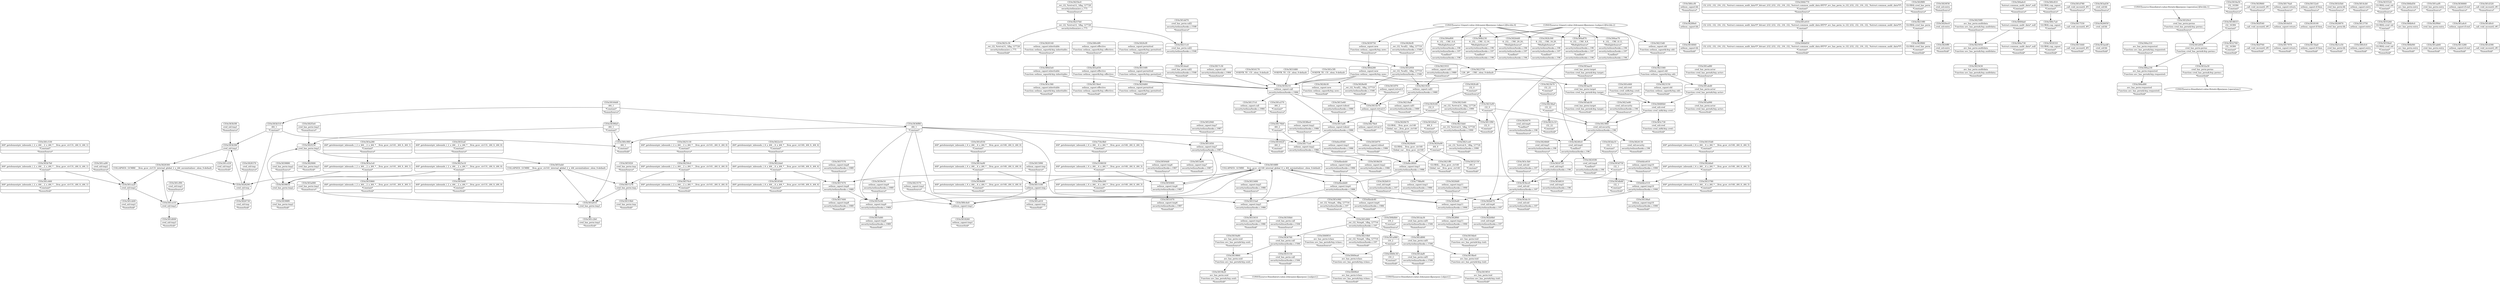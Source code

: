 digraph {
	CE0x583b580 [shape=record,shape=Mrecord,label="{CE0x583b580|cred_sid:tmp1}"]
	CE0x5816840 [shape=record,shape=Mrecord,label="{CE0x5816840|selinux_capset:bb|*SummSink*}"]
	CE0x5814a90 [shape=record,shape=Mrecord,label="{CE0x5814a90|i64*_getelementptr_inbounds_(_6_x_i64_,_6_x_i64_*___llvm_gcov_ctr140,_i64_0,_i64_0)|*Constant*}"]
	CE0x5823150 [shape=record,shape=Mrecord,label="{CE0x5823150|selinux_capset:old|Function::selinux_capset&Arg::old::|*SummSink*}"]
	CE0x581d000 [shape=record,shape=Mrecord,label="{CE0x581d000|cred_sid:tmp3|*SummSink*}"]
	CE0x580d3e0 [shape=record,shape=Mrecord,label="{CE0x580d3e0|selinux_capset:inheritable|Function::selinux_capset&Arg::inheritable::}"]
	CE0x5825bc0 [shape=record,shape=Mrecord,label="{CE0x5825bc0|_ret_i32_%retval.0,_!dbg_!27728|security/selinux/avc.c,775|*SummSource*}"]
	CE0x581e010 [shape=record,shape=Mrecord,label="{CE0x581e010|i32_(i32,_i32,_i16,_i32,_%struct.common_audit_data*)*_bitcast_(i32_(i32,_i32,_i16,_i32,_%struct.common_audit_data.495*)*_avc_has_perm_to_i32_(i32,_i32,_i16,_i32,_%struct.common_audit_data*)*)|*Constant*}"]
	CE0x5849c30 [shape=record,shape=Mrecord,label="{CE0x5849c30|i16_2|*Constant*|*SummSink*}"]
	CE0x5833e70 [shape=record,shape=Mrecord,label="{CE0x5833e70|selinux_capset:retval.0}"]
	CE0x5849f10 [shape=record,shape=Mrecord,label="{CE0x5849f10|avc_has_perm:tclass|Function::avc_has_perm&Arg::tclass::|*SummSource*}"]
	CE0x58219f0 [shape=record,shape=Mrecord,label="{CE0x58219f0|GLOBAL:cred_has_perm|*Constant*}"]
	CE0x5828e00 [shape=record,shape=Mrecord,label="{CE0x5828e00|_ret_i32_%call2,_!dbg_!27719|security/selinux/hooks.c,1508|*SummSink*}"]
	CE0x5851850 [shape=record,shape=Mrecord,label="{CE0x5851850|selinux_capset:tmp7|security/selinux/hooks.c,1987}"]
	CE0x5835860 [shape=record,shape=Mrecord,label="{CE0x5835860|i64*_getelementptr_inbounds_(_2_x_i64_,_2_x_i64_*___llvm_gcov_ctr141,_i64_0,_i64_1)|*Constant*|*SummSink*}"]
	CE0x5820f30 [shape=record,shape=Mrecord,label="{CE0x5820f30|cred_sid:entry|*SummSource*}"]
	CE0x582f8f0 [shape=record,shape=Mrecord,label="{CE0x582f8f0|GLOBAL:cred_has_perm|*Constant*|*SummSource*}"]
	CE0x584b770 [shape=record,shape=Mrecord,label="{CE0x584b770|i32_(i32,_i32,_i16,_i32,_%struct.common_audit_data*)*_bitcast_(i32_(i32,_i32,_i16,_i32,_%struct.common_audit_data.495*)*_avc_has_perm_to_i32_(i32,_i32,_i16,_i32,_%struct.common_audit_data*)*)|*Constant*|*SummSource*}"]
	CE0x5820140 [shape=record,shape=Mrecord,label="{CE0x5820140|selinux_capset:inheritable|Function::selinux_capset&Arg::inheritable::|*SummSource*}"]
	CE0x583db80 [shape=record,shape=Mrecord,label="{CE0x583db80|i32_1|*Constant*|*SummSink*}"]
	CE0x584b230 [shape=record,shape=Mrecord,label="{CE0x584b230|4:_i32,_:_CRE_12,16_|*MultipleSource*|security/selinux/hooks.c,196|security/selinux/hooks.c,197|*LoadInst*|security/selinux/hooks.c,196}"]
	CE0x5838be0 [shape=record,shape=Mrecord,label="{CE0x5838be0|selinux_capset:tmp2|security/selinux/hooks.c,1986|*SummSource*}"]
	CE0x582f480 [shape=record,shape=Mrecord,label="{CE0x582f480|cred_has_perm:tmp3|*SummSink*}"]
	CE0x58480b0 [shape=record,shape=Mrecord,label="{CE0x58480b0|cred_sid:cred|Function::cred_sid&Arg::cred::}"]
	CE0x583c940 [shape=record,shape=Mrecord,label="{CE0x583c940|_ret_i32_%tmp6,_!dbg_!27716|security/selinux/hooks.c,197|*SummSource*}"]
	CE0x5849da0 [shape=record,shape=Mrecord,label="{CE0x5849da0|%struct.common_audit_data*_null|*Constant*}"]
	CE0x583b7b0 [shape=record,shape=Mrecord,label="{CE0x583b7b0|i64*_getelementptr_inbounds_(_2_x_i64_,_2_x_i64_*___llvm_gcov_ctr131,_i64_0,_i64_1)|*Constant*}"]
	CE0x581abd0 [shape=record,shape=Mrecord,label="{CE0x581abd0|cred_has_perm:actor|Function::cred_has_perm&Arg::actor::}"]
	CE0x583c730 [shape=record,shape=Mrecord,label="{CE0x583c730|cred_sid:cred|Function::cred_sid&Arg::cred::|*SummSink*}"]
	CE0x580c7a0 [shape=record,shape=Mrecord,label="{CE0x580c7a0|GLOBAL:cap_capset|*Constant*}"]
	CE0x584e200 [shape=record,shape=Mrecord,label="{CE0x584e200|i64*_getelementptr_inbounds_(_6_x_i64_,_6_x_i64_*___llvm_gcov_ctr140,_i64_0,_i64_3)|*Constant*|*SummSink*}"]
	CE0x5839fa0 [shape=record,shape=Mrecord,label="{CE0x5839fa0|i64_1|*Constant*}"]
	CE0x5819de0 [shape=record,shape=Mrecord,label="{CE0x5819de0|avc_has_perm:tsid|Function::avc_has_perm&Arg::tsid::|*SummSource*}"]
	CE0x581da30 [shape=record,shape=Mrecord,label="{CE0x581da30|cred_has_perm:call1|security/selinux/hooks.c,1506|*SummSource*}"]
	CE0x5832150 [shape=record,shape=Mrecord,label="{CE0x5832150|i64_0|*Constant*|*SummSink*}"]
	CE0x58320e0 [shape=record,shape=Mrecord,label="{CE0x58320e0|i64_0|*Constant*|*SummSource*}"]
	CE0x580d280 [shape=record,shape=Mrecord,label="{CE0x580d280|selinux_capset:new|Function::selinux_capset&Arg::new::}"]
	CE0x5823c10 [shape=record,shape=Mrecord,label="{CE0x5823c10|i32_22|*Constant*|*SummSink*}"]
	CE0x5833410 [shape=record,shape=Mrecord,label="{CE0x5833410|selinux_capset:tmp5|security/selinux/hooks.c,1986|*SummSink*}"]
	CE0x582fcd0 [shape=record,shape=Mrecord,label="{CE0x582fcd0|i32_0|*Constant*|*SummSource*}"]
	CE0x58218a0 [shape=record,shape=Mrecord,label="{CE0x58218a0|selinux_capset:call1|security/selinux/hooks.c,1989|*SummSink*}"]
	CE0x581ca20 [shape=record,shape=Mrecord,label="{CE0x581ca20|cred_sid:tmp2}"]
	CE0x581daf0 [shape=record,shape=Mrecord,label="{CE0x581daf0|cred_has_perm:call1|security/selinux/hooks.c,1506|*SummSink*}"]
	CE0x583b5f0 [shape=record,shape=Mrecord,label="{CE0x583b5f0|cred_sid:tmp1|*SummSource*}"]
	CE0x581ce10 [shape=record,shape=Mrecord,label="{CE0x581ce10|cred_sid:tmp3}"]
	CE0x5816420 [shape=record,shape=Mrecord,label="{CE0x5816420|i64_2|*Constant*|*SummSink*}"]
	CE0x5819b20 [shape=record,shape=Mrecord,label="{CE0x5819b20|avc_has_perm:ssid|Function::avc_has_perm&Arg::ssid::|*SummSink*}"]
	CE0x581a080 [shape=record,shape=Mrecord,label="{CE0x581a080|i16_2|*Constant*}"]
	CE0x584ae70 [shape=record,shape=Mrecord,label="{CE0x584ae70|4:_i32,_:_CRE_8,12_|*MultipleSource*|security/selinux/hooks.c,196|security/selinux/hooks.c,197|*LoadInst*|security/selinux/hooks.c,196}"]
	CE0x6bede40 [shape=record,shape=Mrecord,label="{CE0x6bede40|selinux_capset:tmp4|security/selinux/hooks.c,1986|*SummSink*}"]
	CE0x581d780 [shape=record,shape=Mrecord,label="{CE0x581d780|_call_void_mcount()_#3|*SummSource*}"]
	CE0x583aed0 [shape=record,shape=Mrecord,label="{CE0x583aed0|cred_sid:bb|*SummSink*}"]
	"CONST[source:1(input),value:2(dynamic)][purpose:{object}][SrcIdx:0]"
	CE0x581cf90 [shape=record,shape=Mrecord,label="{CE0x581cf90|cred_sid:tmp3|*SummSource*}"]
	"CONST[source:0(mediator),value:0(static)][purpose:{operation}][SrcIdx:1]"
	CE0x58238a0 [shape=record,shape=Mrecord,label="{CE0x58238a0|i32_22|*Constant*}"]
	CE0x580c810 [shape=record,shape=Mrecord,label="{CE0x580c810|GLOBAL:cap_capset|*Constant*|*SummSource*}"]
	CE0x5836760 [shape=record,shape=Mrecord,label="{CE0x5836760|cred_has_perm:call|security/selinux/hooks.c,1506}"]
	CE0x582b810 [shape=record,shape=Mrecord,label="{CE0x582b810|cred_sid:tmp6|security/selinux/hooks.c,197|*SummSource*}"]
	CE0x5837400 [shape=record,shape=Mrecord,label="{CE0x5837400|selinux_capset:tmp8|security/selinux/hooks.c,1989|*SummSink*}"]
	CE0x5825950 [shape=record,shape=Mrecord,label="{CE0x5825950|avc_has_perm:auditdata|Function::avc_has_perm&Arg::auditdata::}"]
	CE0x58233d0 [shape=record,shape=Mrecord,label="{CE0x58233d0|selinux_capset:old|Function::selinux_capset&Arg::old::|*SummSource*}"]
	CE0x5839e50 [shape=record,shape=Mrecord,label="{CE0x5839e50|selinux_capset:tmp9|security/selinux/hooks.c,1989|*SummSource*}"]
	CE0x582f540 [shape=record,shape=Mrecord,label="{CE0x582f540|_call_void_mcount()_#3}"]
	CE0x5106030 [shape=record,shape=Mrecord,label="{CE0x5106030|i64*_getelementptr_inbounds_(_6_x_i64_,_6_x_i64_*___llvm_gcov_ctr140,_i64_0,_i64_3)|*Constant*}"]
	CE0x581cb00 [shape=record,shape=Mrecord,label="{CE0x581cb00|cred_sid:tmp2|*SummSink*}"]
	CE0x583c800 [shape=record,shape=Mrecord,label="{CE0x583c800|_ret_i32_%tmp6,_!dbg_!27716|security/selinux/hooks.c,197}"]
	CE0x5853a90 [shape=record,shape=Mrecord,label="{CE0x5853a90|selinux_capset:tmp7|security/selinux/hooks.c,1987|*SummSink*}"]
	CE0x5850460 [shape=record,shape=Mrecord,label="{CE0x5850460|selinux_capset:tmp6|security/selinux/hooks.c,1987}"]
	CE0x5823570 [shape=record,shape=Mrecord,label="{CE0x5823570|selinux_capset:tmp1|*SummSource*}"]
	CE0x5839880 [shape=record,shape=Mrecord,label="{CE0x5839880|cred_has_perm:tmp2|*SummSource*}"]
	CE0x582f250 [shape=record,shape=Mrecord,label="{CE0x582f250|cred_has_perm:tmp3}"]
	CE0x581fe60 [shape=record,shape=Mrecord,label="{CE0x581fe60|i64*_getelementptr_inbounds_(_2_x_i64_,_2_x_i64_*___llvm_gcov_ctr131,_i64_0,_i64_0)|*Constant*|*SummSink*}"]
	CE0x5823ef0 [shape=record,shape=Mrecord,label="{CE0x5823ef0|i32_0|*Constant*}"]
	CE0x58171e0 [shape=record,shape=Mrecord,label="{CE0x58171e0|selinux_capset:tmp2|security/selinux/hooks.c,1986}"]
	"CONST[source:0(mediator),value:2(dynamic)][purpose:{subject}]"
	CE0x5818540 [shape=record,shape=Mrecord,label="{CE0x5818540|i64*_getelementptr_inbounds_(_6_x_i64_,_6_x_i64_*___llvm_gcov_ctr140,_i64_0,_i64_4)|*Constant*|*SummSink*}"]
	CE0x584bfb0 [shape=record,shape=Mrecord,label="{CE0x584bfb0|i16_2|*Constant*|*SummSource*}"]
	CE0x58248d0 [shape=record,shape=Mrecord,label="{CE0x58248d0|cred_sid:tmp5|security/selinux/hooks.c,196|*SummSource*}"]
	CE0x5835d40 [shape=record,shape=Mrecord,label="{CE0x5835d40|selinux_capset:tmp9|security/selinux/hooks.c,1989|*SummSink*}"]
	CE0x5825130 [shape=record,shape=Mrecord,label="{CE0x5825130|i64*_getelementptr_inbounds_(_2_x_i64_,_2_x_i64_*___llvm_gcov_ctr141,_i64_0,_i64_0)|*Constant*|*SummSource*}"]
	CE0x583a080 [shape=record,shape=Mrecord,label="{CE0x583a080|cred_has_perm:tmp1|*SummSource*}"]
	CE0x7788a90 [shape=record,shape=Mrecord,label="{CE0x7788a90|selinux_capset:tmp3|security/selinux/hooks.c,1986|*SummSink*}"]
	CE0x58174a0 [shape=record,shape=Mrecord,label="{CE0x58174a0|selinux_capset:return|*SummSource*}"]
	CE0x583d610 [shape=record,shape=Mrecord,label="{CE0x583d610|cred_sid:tmp5|security/selinux/hooks.c,196|*SummSink*}"]
	CE0x6beddd0 [shape=record,shape=Mrecord,label="{CE0x6beddd0|selinux_capset:tmp4|security/selinux/hooks.c,1986}"]
	CE0x5835c60 [shape=record,shape=Mrecord,label="{CE0x5835c60|selinux_capset:tmp9|security/selinux/hooks.c,1989}"]
	CE0x5817970 [shape=record,shape=Mrecord,label="{CE0x5817970|selinux_capset:return|*SummSink*}"]
	CE0x58245f0 [shape=record,shape=Mrecord,label="{CE0x58245f0|cred_sid:tmp4|*LoadInst*|security/selinux/hooks.c,196|*SummSink*}"]
	CE0x5815ba0 [shape=record,shape=Mrecord,label="{CE0x5815ba0|selinux_capset:if.then|*SummSink*}"]
	CE0x5821ff0 [shape=record,shape=Mrecord,label="{CE0x5821ff0|GLOBAL:__llvm_gcov_ctr140|Global_var:__llvm_gcov_ctr140|*SummSink*}"]
	CE0x583a010 [shape=record,shape=Mrecord,label="{CE0x583a010|cred_has_perm:tmp1}"]
	CE0x582b4d0 [shape=record,shape=Mrecord,label="{CE0x582b4d0|4:_i32,_:_CRE_20,24_|*MultipleSource*|security/selinux/hooks.c,196|security/selinux/hooks.c,197|*LoadInst*|security/selinux/hooks.c,196}"]
	CE0x6bedeb0 [shape=record,shape=Mrecord,label="{CE0x6bedeb0|selinux_capset:tmp4|security/selinux/hooks.c,1986|*SummSource*}"]
	CE0x5819be0 [shape=record,shape=Mrecord,label="{CE0x5819be0|avc_has_perm:tsid|Function::avc_has_perm&Arg::tsid::}"]
	CE0x583c580 [shape=record,shape=Mrecord,label="{CE0x583c580|selinux_capset:inheritable|Function::selinux_capset&Arg::inheritable::|*SummSink*}"]
	CE0x5820870 [shape=record,shape=Mrecord,label="{CE0x5820870|cred_has_perm:bb}"]
	CE0x5828cf0 [shape=record,shape=Mrecord,label="{CE0x5828cf0|_ret_i32_%call2,_!dbg_!27719|security/selinux/hooks.c,1508|*SummSource*}"]
	CE0x581b970 [shape=record,shape=Mrecord,label="{CE0x581b970|selinux_capset:tobool|security/selinux/hooks.c,1986|*SummSink*}"]
	CE0x5821ce0 [shape=record,shape=Mrecord,label="{CE0x5821ce0|_ret_i32_%retval.0,_!dbg_!27726|security/selinux/hooks.c,1990|*SummSink*}"]
	CE0x58211c0 [shape=record,shape=Mrecord,label="{CE0x58211c0|cred_has_perm:call2|security/selinux/hooks.c,1508}"]
	CE0x584a310 [shape=record,shape=Mrecord,label="{CE0x584a310|avc_has_perm:requested|Function::avc_has_perm&Arg::requested::|*SummSource*}"]
	CE0x582f660 [shape=record,shape=Mrecord,label="{CE0x582f660|_call_void_mcount()_#3|*SummSource*}"]
	CE0x584a230 [shape=record,shape=Mrecord,label="{CE0x584a230|avc_has_perm:requested|Function::avc_has_perm&Arg::requested::}"]
	CE0x5839810 [shape=record,shape=Mrecord,label="{CE0x5839810|cred_has_perm:tmp2}"]
	CE0x5832950 [shape=record,shape=Mrecord,label="{CE0x5832950|_ret_i32_%call2,_!dbg_!27719|security/selinux/hooks.c,1508}"]
	CE0x5839750 [shape=record,shape=Mrecord,label="{CE0x5839750|selinux_capset:new|Function::selinux_capset&Arg::new::|*SummSource*}"]
	CE0x582dda0 [shape=record,shape=Mrecord,label="{CE0x582dda0|i64*_getelementptr_inbounds_(_6_x_i64_,_6_x_i64_*___llvm_gcov_ctr140,_i64_0,_i64_5)|*Constant*}"]
	CE0x5815e60 [shape=record,shape=Mrecord,label="{CE0x5815e60|selinux_capset:tobool|security/selinux/hooks.c,1986|*SummSource*}"]
	CE0x5814cb0 [shape=record,shape=Mrecord,label="{CE0x5814cb0|selinux_capset:entry|*SummSource*}"]
	CE0x582b300 [shape=record,shape=Mrecord,label="{CE0x582b300|4:_i32,_:_CRE_16,20_|*MultipleSource*|security/selinux/hooks.c,196|security/selinux/hooks.c,197|*LoadInst*|security/selinux/hooks.c,196}"]
	CE0x5820d60 [shape=record,shape=Mrecord,label="{CE0x5820d60|selinux_capset:permitted|Function::selinux_capset&Arg::permitted::|*SummSink*}"]
	CE0x584a480 [shape=record,shape=Mrecord,label="{CE0x584a480|avc_has_perm:requested|Function::avc_has_perm&Arg::requested::|*SummSink*}"]
	CE0x5838d30 [shape=record,shape=Mrecord,label="{CE0x5838d30|selinux_capset:tmp2|security/selinux/hooks.c,1986|*SummSink*}"]
	CE0x58398f0 [shape=record,shape=Mrecord,label="{CE0x58398f0|cred_has_perm:tmp2|*SummSink*}"]
	CE0x584a800 [shape=record,shape=Mrecord,label="{CE0x584a800|4:_i32,_:_CRE_0,4_|*MultipleSource*|security/selinux/hooks.c,196|security/selinux/hooks.c,197|*LoadInst*|security/selinux/hooks.c,196}"]
	CE0x581dd70 [shape=record,shape=Mrecord,label="{CE0x581dd70|cred_has_perm:call2|security/selinux/hooks.c,1508|*SummSource*}"]
	CE0x5818100 [shape=record,shape=Mrecord,label="{CE0x5818100|selinux_capset:if.then}"]
	CE0x5835260 [shape=record,shape=Mrecord,label="{CE0x5835260|GLOBAL:cred_sid|*Constant*}"]
	CE0x5820ff0 [shape=record,shape=Mrecord,label="{CE0x5820ff0|cred_sid:entry|*SummSink*}"]
	CE0x5820ec0 [shape=record,shape=Mrecord,label="{CE0x5820ec0|cred_sid:entry}"]
	CE0x5819860 [shape=record,shape=Mrecord,label="{CE0x5819860|avc_has_perm:ssid|Function::avc_has_perm&Arg::ssid::}"]
	CE0x5819f10 [shape=record,shape=Mrecord,label="{CE0x5819f10|avc_has_perm:tsid|Function::avc_has_perm&Arg::tsid::|*SummSink*}"]
	CE0x5825e10 [shape=record,shape=Mrecord,label="{CE0x5825e10|i64*_getelementptr_inbounds_(_2_x_i64_,_2_x_i64_*___llvm_gcov_ctr131,_i64_0,_i64_0)|*Constant*}"]
	CE0x581dea0 [shape=record,shape=Mrecord,label="{CE0x581dea0|cred_has_perm:call2|security/selinux/hooks.c,1508|*SummSink*}"]
	CE0x583da10 [shape=record,shape=Mrecord,label="{CE0x583da10|i32_1|*Constant*|*SummSource*}"]
	CE0x583b510 [shape=record,shape=Mrecord,label="{CE0x583b510|i64_1|*Constant*}"]
	"CONST[source:0(mediator),value:0(static)][purpose:{operation}]"
	CE0x581a570 [shape=record,shape=Mrecord,label="{CE0x581a570|i64_2|*Constant*|*SummSource*}"]
	CE0x5823e80 [shape=record,shape=Mrecord,label="{CE0x5823e80|cred_sid:security|security/selinux/hooks.c,196|*SummSource*}"]
	CE0x5855f20 [shape=record,shape=Mrecord,label="{CE0x5855f20|cred_has_perm:tmp|*SummSource*}"]
	CE0x58257b0 [shape=record,shape=Mrecord,label="{CE0x58257b0|_ret_i32_%retval.0,_!dbg_!27728|security/selinux/avc.c,775}"]
	CE0x583c660 [shape=record,shape=Mrecord,label="{CE0x583c660|cred_sid:cred|Function::cred_sid&Arg::cred::|*SummSource*}"]
	CE0x5828300 [shape=record,shape=Mrecord,label="{CE0x5828300|COLLAPSED:_GCMRE___llvm_gcov_ctr131_internal_global_2_x_i64_zeroinitializer:_elem_0:default:}"]
	CE0x584bf40 [shape=record,shape=Mrecord,label="{CE0x584bf40|avc_has_perm:entry|*SummSink*}"]
	CE0x58356a0 [shape=record,shape=Mrecord,label="{CE0x58356a0|GLOBAL:cred_sid|*Constant*|*SummSink*}"]
	CE0x58176b0 [shape=record,shape=Mrecord,label="{CE0x58176b0|i64_2|*Constant*}"]
	CE0x5824470 [shape=record,shape=Mrecord,label="{CE0x5824470|cred_sid:tmp4|*LoadInst*|security/selinux/hooks.c,196|*SummSource*}"]
	CE0x5824130 [shape=record,shape=Mrecord,label="{CE0x5824130|cred_sid:security|security/selinux/hooks.c,196|*SummSink*}"]
	CE0x5818310 [shape=record,shape=Mrecord,label="{CE0x5818310|GLOBAL:cap_capset|*Constant*|*SummSink*}"]
	CE0x583a450 [shape=record,shape=Mrecord,label="{CE0x583a450|selinux_capset:effective|Function::selinux_capset&Arg::effective::}"]
	CE0x58278e0 [shape=record,shape=Mrecord,label="{CE0x58278e0|selinux_capset:retval.0|*SummSink*}"]
	CE0x582f9b0 [shape=record,shape=Mrecord,label="{CE0x582f9b0|cred_has_perm:entry}"]
	CE0x581ca90 [shape=record,shape=Mrecord,label="{CE0x581ca90|cred_sid:tmp2|*SummSource*}"]
	CE0x6ec8560 [shape=record,shape=Mrecord,label="{CE0x6ec8560|selinux_capset:tmp3|security/selinux/hooks.c,1986|*SummSource*}"]
	CE0x584b9c0 [shape=record,shape=Mrecord,label="{CE0x584b9c0|avc_has_perm:entry}"]
	CE0x5823b70 [shape=record,shape=Mrecord,label="{CE0x5823b70|i32_22|*Constant*|*SummSource*}"]
	CE0x581ad80 [shape=record,shape=Mrecord,label="{CE0x581ad80|cred_has_perm:actor|Function::cred_has_perm&Arg::actor::|*SummSource*}"]
	CE0x5815180 [shape=record,shape=Mrecord,label="{CE0x5815180|selinux_capset:tmp}"]
	CE0x5818810 [shape=record,shape=Mrecord,label="{CE0x5818810|i32_16384|*Constant*}"]
	CE0x5832700 [shape=record,shape=Mrecord,label="{CE0x5832700|i32_16384|*Constant*|*SummSink*}"]
	CE0x58329c0 [shape=record,shape=Mrecord,label="{CE0x58329c0|cred_has_perm:perms|Function::cred_has_perm&Arg::perms::|*SummSource*}"]
	CE0x5833f70 [shape=record,shape=Mrecord,label="{CE0x5833f70|selinux_capset:retval.0|*SummSource*}"]
	CE0x580c4e0 [shape=record,shape=Mrecord,label="{CE0x580c4e0|selinux_capset:tmp1}"]
	CE0x582f880 [shape=record,shape=Mrecord,label="{CE0x582f880|GLOBAL:cred_has_perm|*Constant*|*SummSink*}"]
	CE0x5831680 [shape=record,shape=Mrecord,label="{CE0x5831680|VOIDTB_TE:_CE:_elem_0:default:}"]
	CE0x58338a0 [shape=record,shape=Mrecord,label="{CE0x58338a0|selinux_capset:tmp10|security/selinux/hooks.c,1990|*SummSink*}"]
	CE0x5835520 [shape=record,shape=Mrecord,label="{CE0x5835520|GLOBAL:cred_sid|*Constant*|*SummSource*}"]
	CE0x581a410 [shape=record,shape=Mrecord,label="{CE0x581a410|selinux_capset:tmp|*SummSink*}"]
	CE0x584b850 [shape=record,shape=Mrecord,label="{CE0x584b850|i32_(i32,_i32,_i16,_i32,_%struct.common_audit_data*)*_bitcast_(i32_(i32,_i32,_i16,_i32,_%struct.common_audit_data.495*)*_avc_has_perm_to_i32_(i32,_i32,_i16,_i32,_%struct.common_audit_data*)*)|*Constant*|*SummSink*}"]
	"CONST[source:1(input),value:2(dynamic)][purpose:{subject}][SrcIdx:2]"
	CE0x58240c0 [shape=record,shape=Mrecord,label="{CE0x58240c0|cred_sid:tmp4|*LoadInst*|security/selinux/hooks.c,196}"]
	CE0x5822da0 [shape=record,shape=Mrecord,label="{CE0x5822da0|i64*_getelementptr_inbounds_(_6_x_i64_,_6_x_i64_*___llvm_gcov_ctr140,_i64_0,_i64_4)|*Constant*}"]
	CE0x5826730 [shape=record,shape=Mrecord,label="{CE0x5826730|cred_sid:tmp|*SummSink*}"]
	CE0x6ec86b0 [shape=record,shape=Mrecord,label="{CE0x6ec86b0|selinux_capset:tmp3|security/selinux/hooks.c,1986}"]
	CE0x583ad30 [shape=record,shape=Mrecord,label="{CE0x583ad30|cred_sid:bb|*SummSource*}"]
	"CONST[source:0(mediator),value:2(dynamic)][purpose:{object}]"
	CE0x58316f0 [shape=record,shape=Mrecord,label="{CE0x58316f0|selinux_capset:permitted|Function::selinux_capset&Arg::permitted::}"]
	CE0x581d890 [shape=record,shape=Mrecord,label="{CE0x581d890|cred_has_perm:call1|security/selinux/hooks.c,1506}"]
	CE0x582ff40 [shape=record,shape=Mrecord,label="{CE0x582ff40|selinux_capset:tmp11|security/selinux/hooks.c,1990|*SummSink*}"]
	CE0x754c9b0 [shape=record,shape=Mrecord,label="{CE0x754c9b0|i64*_getelementptr_inbounds_(_6_x_i64_,_6_x_i64_*___llvm_gcov_ctr140,_i64_0,_i64_3)|*Constant*|*SummSource*}"]
	CE0x5837470 [shape=record,shape=Mrecord,label="{CE0x5837470|selinux_capset:tmp8|security/selinux/hooks.c,1989}"]
	CE0x5819a80 [shape=record,shape=Mrecord,label="{CE0x5819a80|avc_has_perm:ssid|Function::avc_has_perm&Arg::ssid::|*SummSource*}"]
	CE0x58259f0 [shape=record,shape=Mrecord,label="{CE0x58259f0|avc_has_perm:auditdata|Function::avc_has_perm&Arg::auditdata::|*SummSource*}"]
	CE0x58158e0 [shape=record,shape=Mrecord,label="{CE0x58158e0|selinux_capset:effective|Function::selinux_capset&Arg::effective::|*SummSink*}"]
	CE0x5837570 [shape=record,shape=Mrecord,label="{CE0x5837570|selinux_capset:tmp8|security/selinux/hooks.c,1989|*SummSource*}"]
	CE0x582f3e0 [shape=record,shape=Mrecord,label="{CE0x582f3e0|cred_has_perm:tmp3|*SummSource*}"]
	CE0x584bd50 [shape=record,shape=Mrecord,label="{CE0x584bd50|avc_has_perm:entry|*SummSource*}"]
	CE0x58289e0 [shape=record,shape=Mrecord,label="{CE0x58289e0|selinux_capset:bb}"]
	CE0x5849ea0 [shape=record,shape=Mrecord,label="{CE0x5849ea0|avc_has_perm:tclass|Function::avc_has_perm&Arg::tclass::}"]
	CE0x5816d10 [shape=record,shape=Mrecord,label="{CE0x5816d10|selinux_capset:return}"]
	CE0x582fdd0 [shape=record,shape=Mrecord,label="{CE0x582fdd0|selinux_capset:tmp11|security/selinux/hooks.c,1990|*SummSource*}"]
	CE0x581fca0 [shape=record,shape=Mrecord,label="{CE0x581fca0|i64*_getelementptr_inbounds_(_2_x_i64_,_2_x_i64_*___llvm_gcov_ctr131,_i64_0,_i64_0)|*Constant*|*SummSource*}"]
	CE0x5821910 [shape=record,shape=Mrecord,label="{CE0x5821910|selinux_capset:call1|security/selinux/hooks.c,1989|*SummSource*}"]
	CE0x581b5b0 [shape=record,shape=Mrecord,label="{CE0x581b5b0|cred_has_perm:bb|*SummSource*}"]
	CE0x5824b30 [shape=record,shape=Mrecord,label="{CE0x5824b30|selinux_capset:new|Function::selinux_capset&Arg::new::|*SummSink*}"]
	CE0x5855eb0 [shape=record,shape=Mrecord,label="{CE0x5855eb0|COLLAPSED:_GCMRE___llvm_gcov_ctr141_internal_global_2_x_i64_zeroinitializer:_elem_0:default:}"]
	CE0x580ccf0 [shape=record,shape=Mrecord,label="{CE0x580ccf0|selinux_capset:bb|*SummSource*}"]
	CE0x5828290 [shape=record,shape=Mrecord,label="{CE0x5828290|cred_sid:tmp}"]
	CE0x5818260 [shape=record,shape=Mrecord,label="{CE0x5818260|selinux_capset:tmp1|*SummSink*}"]
	CE0x5826050 [shape=record,shape=Mrecord,label="{CE0x5826050|cred_sid:bb}"]
	CE0x583bce0 [shape=record,shape=Mrecord,label="{CE0x583bce0|cred_sid:sid|security/selinux/hooks.c,197}"]
	CE0x5821bb0 [shape=record,shape=Mrecord,label="{CE0x5821bb0|_ret_i32_%retval.0,_!dbg_!27726|security/selinux/hooks.c,1990}"]
	CE0x582b9b0 [shape=record,shape=Mrecord,label="{CE0x582b9b0|cred_sid:tmp6|security/selinux/hooks.c,197|*SummSink*}"]
	CE0x5820b70 [shape=record,shape=Mrecord,label="{CE0x5820b70|GLOBAL:__llvm_gcov_ctr140|Global_var:__llvm_gcov_ctr140|*SummSource*}"]
	CE0x5828370 [shape=record,shape=Mrecord,label="{CE0x5828370|cred_sid:tmp|*SummSource*}"]
	CE0x584a730 [shape=record,shape=Mrecord,label="{CE0x584a730|%struct.common_audit_data*_null|*Constant*|*SummSink*}"]
	CE0x5821e50 [shape=record,shape=Mrecord,label="{CE0x5821e50|cred_has_perm:bb|*SummSink*}"]
	CE0x58152e0 [shape=record,shape=Mrecord,label="{CE0x58152e0|selinux_capset:if.then|*SummSource*}"]
	CE0x5822e10 [shape=record,shape=Mrecord,label="{CE0x5822e10|i64*_getelementptr_inbounds_(_6_x_i64_,_6_x_i64_*___llvm_gcov_ctr140,_i64_0,_i64_4)|*Constant*|*SummSource*}"]
	CE0x5813280 [shape=record,shape=Mrecord,label="{CE0x5813280|selinux_capset:if.end|*SummSink*}"]
	CE0x5835150 [shape=record,shape=Mrecord,label="{CE0x5835150|cred_has_perm:call|security/selinux/hooks.c,1506|*SummSink*}"]
	CE0x583c3b0 [shape=record,shape=Mrecord,label="{CE0x583c3b0|cred_sid:sid|security/selinux/hooks.c,197|*SummSource*}"]
	CE0x584a6c0 [shape=record,shape=Mrecord,label="{CE0x584a6c0|%struct.common_audit_data*_null|*Constant*|*SummSource*}"]
	CE0x582f760 [shape=record,shape=Mrecord,label="{CE0x582f760|_call_void_mcount()_#3|*SummSink*}"]
	CE0x5811f90 [shape=record,shape=Mrecord,label="{CE0x5811f90|i32_0|*Constant*|*SummSink*}"]
	CE0x5836660 [shape=record,shape=Mrecord,label="{CE0x5836660|selinux_capset:if.end|*SummSource*}"]
	CE0x5851670 [shape=record,shape=Mrecord,label="{CE0x5851670|selinux_capset:tmp6|security/selinux/hooks.c,1987|*SummSink*}"]
	CE0x580c980 [shape=record,shape=Mrecord,label="{CE0x580c980|i64_1|*Constant*|*SummSink*}"]
	CE0x5818a50 [shape=record,shape=Mrecord,label="{CE0x5818a50|i32_16384|*Constant*|*SummSource*}"]
	CE0x58335d0 [shape=record,shape=Mrecord,label="{CE0x58335d0|i64*_getelementptr_inbounds_(_6_x_i64_,_6_x_i64_*___llvm_gcov_ctr140,_i64_0,_i64_5)|*Constant*|*SummSource*}"]
	CE0x583a280 [shape=record,shape=Mrecord,label="{CE0x583a280|i64*_getelementptr_inbounds_(_2_x_i64_,_2_x_i64_*___llvm_gcov_ctr141,_i64_0,_i64_1)|*Constant*|*SummSource*}"]
	CE0x583c5f0 [shape=record,shape=Mrecord,label="{CE0x583c5f0|VOIDTB_TE:_CE:_elem_0:default:}"]
	CE0x58570c0 [shape=record,shape=Mrecord,label="{CE0x58570c0|i64*_getelementptr_inbounds_(_2_x_i64_,_2_x_i64_*___llvm_gcov_ctr141,_i64_0,_i64_0)|*Constant*|*SummSink*}"]
	CE0x5820b00 [shape=record,shape=Mrecord,label="{CE0x5820b00|GLOBAL:__llvm_gcov_ctr140|Global_var:__llvm_gcov_ctr140}"]
	CE0x5849fe0 [shape=record,shape=Mrecord,label="{CE0x5849fe0|avc_has_perm:tclass|Function::avc_has_perm&Arg::tclass::|*SummSink*}"]
	CE0x581c530 [shape=record,shape=Mrecord,label="{CE0x581c530|i64*_getelementptr_inbounds_(_2_x_i64_,_2_x_i64_*___llvm_gcov_ctr131,_i64_0,_i64_1)|*Constant*|*SummSource*}"]
	CE0x58250c0 [shape=record,shape=Mrecord,label="{CE0x58250c0|i64*_getelementptr_inbounds_(_2_x_i64_,_2_x_i64_*___llvm_gcov_ctr141,_i64_0,_i64_0)|*Constant*}"]
	CE0x581d320 [shape=record,shape=Mrecord,label="{CE0x581d320|_call_void_mcount()_#3|*SummSource*}"]
	CE0x5821830 [shape=record,shape=Mrecord,label="{CE0x5821830|selinux_capset:call1|security/selinux/hooks.c,1989}"]
	CE0x581d0c0 [shape=record,shape=Mrecord,label="{CE0x581d0c0|_call_void_mcount()_#3}"]
	CE0x583d750 [shape=record,shape=Mrecord,label="{CE0x583d750|i32_1|*Constant*}"]
	CE0x5820cf0 [shape=record,shape=Mrecord,label="{CE0x5820cf0|selinux_capset:permitted|Function::selinux_capset&Arg::permitted::|*SummSource*}"]
	CE0x580cfc0 [shape=record,shape=Mrecord,label="{CE0x580cfc0|selinux_capset:entry|*SummSink*}"]
	CE0x58319b0 [shape=record,shape=Mrecord,label="{CE0x58319b0|cred_has_perm:tmp|*SummSink*}"]
	CE0x5832a30 [shape=record,shape=Mrecord,label="{CE0x5832a30|cred_has_perm:perms|Function::cred_has_perm&Arg::perms::|*SummSink*}"]
	CE0x5816210 [shape=record,shape=Mrecord,label="{CE0x5816210|selinux_capset:call|security/selinux/hooks.c,1984}"]
	CE0x581c2b0 [shape=record,shape=Mrecord,label="{CE0x581c2b0|cred_has_perm:tmp1|*SummSink*}"]
	CE0x5836d60 [shape=record,shape=Mrecord,label="{CE0x5836d60|i64*_getelementptr_inbounds_(_6_x_i64_,_6_x_i64_*___llvm_gcov_ctr140,_i64_0,_i64_0)|*Constant*|*SummSink*}"]
	CE0x5823750 [shape=record,shape=Mrecord,label="{CE0x5823750|128:_i8*,_:_CRE:_elem_0:default:}"]
	CE0x58210b0 [shape=record,shape=Mrecord,label="{CE0x58210b0|_ret_i32_%tmp6,_!dbg_!27716|security/selinux/hooks.c,197|*SummSink*}"]
	CE0x581c660 [shape=record,shape=Mrecord,label="{CE0x581c660|i64*_getelementptr_inbounds_(_2_x_i64_,_2_x_i64_*___llvm_gcov_ctr131,_i64_0,_i64_1)|*Constant*|*SummSink*}"]
	CE0x5815990 [shape=record,shape=Mrecord,label="{CE0x5815990|selinux_capset:tmp|*SummSource*}"]
	CE0x5815af0 [shape=record,shape=Mrecord,label="{CE0x5815af0|selinux_capset:tobool|security/selinux/hooks.c,1986}"]
	CE0x581aaf0 [shape=record,shape=Mrecord,label="{CE0x581aaf0|cred_has_perm:entry|*SummSource*}"]
	CE0x5817c30 [shape=record,shape=Mrecord,label="{CE0x5817c30|selinux_capset:call|security/selinux/hooks.c,1984|*SummSource*}"]
	CE0x5821b40 [shape=record,shape=Mrecord,label="{CE0x5821b40|_ret_i32_%retval.0,_!dbg_!27726|security/selinux/hooks.c,1990|*SummSource*}"]
	CE0x58164d0 [shape=record,shape=Mrecord,label="{CE0x58164d0|i64_1|*Constant*|*SummSource*}"]
	CE0x6dce610 [shape=record,shape=Mrecord,label="{CE0x6dce610|selinux_capset:tmp10|security/selinux/hooks.c,1990|*SummSource*}"]
	CE0x5825630 [shape=record,shape=Mrecord,label="{CE0x5825630|avc_has_perm:auditdata|Function::avc_has_perm&Arg::auditdata::|*SummSink*}"]
	CE0x5813750 [shape=record,shape=Mrecord,label="{CE0x5813750|selinux_capset:entry}"]
	CE0x5816170 [shape=record,shape=Mrecord,label="{CE0x5816170|VOIDTB_TE:_CE:_elem_0:default:}"]
	CE0x580c6f0 [shape=record,shape=Mrecord,label="{CE0x580c6f0|selinux_capset:effective|Function::selinux_capset&Arg::effective::|*SummSource*}"]
	CE0x5833480 [shape=record,shape=Mrecord,label="{CE0x5833480|selinux_capset:tmp5|security/selinux/hooks.c,1986|*SummSource*}"]
	CE0x581d390 [shape=record,shape=Mrecord,label="{CE0x581d390|_call_void_mcount()_#3|*SummSink*}"]
	CE0x5823f60 [shape=record,shape=Mrecord,label="{CE0x5823f60|cred_sid:security|security/selinux/hooks.c,196}"]
	CE0x58333a0 [shape=record,shape=Mrecord,label="{CE0x58333a0|selinux_capset:tmp5|security/selinux/hooks.c,1986}"]
	CE0x583aac0 [shape=record,shape=Mrecord,label="{CE0x583aac0|cred_has_perm:target|Function::cred_has_perm&Arg::target::|*SummSource*}"]
	CE0x584a870 [shape=record,shape=Mrecord,label="{CE0x584a870|4:_i32,_:_CRE_4,8_|*MultipleSource*|security/selinux/hooks.c,196|security/selinux/hooks.c,197|*LoadInst*|security/selinux/hooks.c,196}"]
	CE0x5833780 [shape=record,shape=Mrecord,label="{CE0x5833780|i64*_getelementptr_inbounds_(_6_x_i64_,_6_x_i64_*___llvm_gcov_ctr140,_i64_0,_i64_5)|*Constant*|*SummSink*}"]
	CE0x583aa50 [shape=record,shape=Mrecord,label="{CE0x583aa50|cred_has_perm:target|Function::cred_has_perm&Arg::target::}"]
	CE0x581ab60 [shape=record,shape=Mrecord,label="{CE0x581ab60|cred_has_perm:entry|*SummSink*}"]
	CE0x5817550 [shape=record,shape=Mrecord,label="{CE0x5817550|_call_void_mcount()_#3}"]
	CE0x5824720 [shape=record,shape=Mrecord,label="{CE0x5824720|cred_sid:tmp5|security/selinux/hooks.c,196}"]
	CE0x5823360 [shape=record,shape=Mrecord,label="{CE0x5823360|selinux_capset:old|Function::selinux_capset&Arg::old::}"]
	CE0x582fed0 [shape=record,shape=Mrecord,label="{CE0x582fed0|selinux_capset:tmp11|security/selinux/hooks.c,1990}"]
	CE0x583dc10 [shape=record,shape=Mrecord,label="{CE0x583dc10|cred_sid:sid|security/selinux/hooks.c,197|*SummSink*}"]
	CE0x58168f0 [shape=record,shape=Mrecord,label="{CE0x58168f0|COLLAPSED:_GCMRE___llvm_gcov_ctr140_internal_global_6_x_i64_zeroinitializer:_elem_0:default:}"]
	CE0x5832850 [shape=record,shape=Mrecord,label="{CE0x5832850|cred_has_perm:perms|Function::cred_has_perm&Arg::perms::}"]
	CE0x58504d0 [shape=record,shape=Mrecord,label="{CE0x58504d0|selinux_capset:tmp6|security/selinux/hooks.c,1987|*SummSource*}"]
	CE0x5852940 [shape=record,shape=Mrecord,label="{CE0x5852940|selinux_capset:tmp7|security/selinux/hooks.c,1987|*SummSource*}"]
	CE0x5836f80 [shape=record,shape=Mrecord,label="{CE0x5836f80|i64_1|*Constant*}"]
	CE0x58137c0 [shape=record,shape=Mrecord,label="{CE0x58137c0|selinux_capset:call|security/selinux/hooks.c,1984|*SummSink*}"]
	CE0x5857270 [shape=record,shape=Mrecord,label="{CE0x5857270|cred_has_perm:tmp}"]
	CE0x581d550 [shape=record,shape=Mrecord,label="{CE0x581d550|i64*_getelementptr_inbounds_(_6_x_i64_,_6_x_i64_*___llvm_gcov_ctr140,_i64_0,_i64_0)|*Constant*|*SummSource*}"]
	CE0x583ab30 [shape=record,shape=Mrecord,label="{CE0x583ab30|cred_has_perm:target|Function::cred_has_perm&Arg::target::|*SummSink*}"]
	CE0x583a1e0 [shape=record,shape=Mrecord,label="{CE0x583a1e0|i64*_getelementptr_inbounds_(_2_x_i64_,_2_x_i64_*___llvm_gcov_ctr141,_i64_0,_i64_1)|*Constant*}"]
	CE0x6dce510 [shape=record,shape=Mrecord,label="{CE0x6dce510|selinux_capset:tmp10|security/selinux/hooks.c,1990}"]
	CE0x582b670 [shape=record,shape=Mrecord,label="{CE0x582b670|cred_sid:tmp6|security/selinux/hooks.c,197}"]
	CE0x5825c30 [shape=record,shape=Mrecord,label="{CE0x5825c30|_ret_i32_%retval.0,_!dbg_!27728|security/selinux/avc.c,775|*SummSink*}"]
	CE0x581c430 [shape=record,shape=Mrecord,label="{CE0x581c430|cred_sid:tmp1|*SummSink*}"]
	CE0x5820a90 [shape=record,shape=Mrecord,label="{CE0x5820a90|i64_0|*Constant*}"]
	CE0x58350b0 [shape=record,shape=Mrecord,label="{CE0x58350b0|cred_has_perm:call|security/selinux/hooks.c,1506|*SummSource*}"]
	CE0x5815440 [shape=record,shape=Mrecord,label="{CE0x5815440|_call_void_mcount()_#3|*SummSink*}"]
	CE0x581a4c0 [shape=record,shape=Mrecord,label="{CE0x581a4c0|selinux_capset:if.end}"]
	CE0x582fc60 [shape=record,shape=Mrecord,label="{CE0x582fc60|i32_0|*Constant*}"]
	CE0x583a990 [shape=record,shape=Mrecord,label="{CE0x583a990|cred_has_perm:actor|Function::cred_has_perm&Arg::actor::|*SummSink*}"]
	CE0x5815af0 -> CE0x581b970
	CE0x5839810 -> CE0x58398f0
	CE0x58233d0 -> CE0x5823360
	CE0x5815180 -> CE0x581a410
	CE0x58504d0 -> CE0x5850460
	CE0x58329c0 -> CE0x5832850
	CE0x58152e0 -> CE0x5818100
	CE0x584bd50 -> CE0x584b9c0
	CE0x5836760 -> CE0x5819860
	CE0x5828370 -> CE0x5828290
	"CONST[source:1(input),value:2(dynamic)][purpose:{object}][SrcIdx:0]" -> CE0x5823750
	CE0x582fed0 -> CE0x58168f0
	"CONST[source:1(input),value:2(dynamic)][purpose:{object}][SrcIdx:0]" -> CE0x584a800
	CE0x5825e10 -> CE0x581fe60
	CE0x582fcd0 -> CE0x582fc60
	CE0x5816210 -> CE0x5833e70
	CE0x5836f80 -> CE0x582fed0
	CE0x5839750 -> CE0x580d280
	CE0x580c4e0 -> CE0x58168f0
	CE0x5820140 -> CE0x580d3e0
	CE0x58333a0 -> CE0x5833410
	CE0x583a010 -> CE0x5855eb0
	CE0x6bedeb0 -> CE0x6beddd0
	CE0x583a1e0 -> CE0x5839810
	CE0x581a4c0 -> CE0x5813280
	CE0x5833480 -> CE0x58333a0
	CE0x583ad30 -> CE0x5826050
	CE0x5822da0 -> CE0x5818540
	CE0x583b7b0 -> CE0x581ca20
	CE0x5836f80 -> CE0x5835c60
	CE0x584a870 -> CE0x582b670
	CE0x583c3b0 -> CE0x583bce0
	CE0x583aa50 -> CE0x583ab30
	CE0x58335d0 -> CE0x582dda0
	CE0x5839e50 -> CE0x5835c60
	CE0x582fc60 -> CE0x5815af0
	CE0x583b510 -> CE0x580c980
	CE0x5823f60 -> CE0x5824130
	CE0x58168f0 -> CE0x5815180
	CE0x582fed0 -> CE0x582ff40
	CE0x581cf90 -> CE0x581ce10
	CE0x754c9b0 -> CE0x5106030
	"CONST[source:1(input),value:2(dynamic)][purpose:{object}][SrcIdx:0]" -> CE0x584a870
	CE0x582f8f0 -> CE0x58219f0
	CE0x581ce10 -> CE0x5828300
	CE0x5824720 -> CE0x583d610
	CE0x5819de0 -> CE0x5819be0
	CE0x5831680 -> CE0x5816210
	CE0x58168f0 -> CE0x5837470
	CE0x6ec86b0 -> CE0x7788a90
	CE0x58238a0 -> CE0x5823f60
	CE0x581abd0 -> CE0x58480b0
	CE0x5836f80 -> CE0x58333a0
	CE0x580d280 -> CE0x5824b30
	CE0x583bce0 -> CE0x582b670
	CE0x583da10 -> CE0x583d750
	CE0x5833f70 -> CE0x5833e70
	CE0x5836760 -> CE0x5835150
	CE0x583d750 -> CE0x583db80
	CE0x58176b0 -> CE0x5816420
	CE0x583a010 -> CE0x581c2b0
	CE0x5836f80 -> CE0x58171e0
	CE0x583b510 -> CE0x583b580
	"CONST[source:1(input),value:2(dynamic)][purpose:{subject}][SrcIdx:2]" -> CE0x584a870
	CE0x580c4e0 -> CE0x5818260
	CE0x5828290 -> CE0x5826730
	CE0x58320e0 -> CE0x5820a90
	CE0x5825bc0 -> CE0x58257b0
	CE0x580d280 -> CE0x5816210
	CE0x5838be0 -> CE0x58171e0
	CE0x58171e0 -> CE0x6ec86b0
	CE0x5839fa0 -> CE0x583a010
	CE0x5832850 -> CE0x5832a30
	CE0x5820f30 -> CE0x5820ec0
	CE0x584a6c0 -> CE0x5849da0
	CE0x58257b0 -> CE0x5825c30
	CE0x58164d0 -> CE0x5839fa0
	CE0x582f540 -> CE0x582f760
	"CONST[source:1(input),value:2(dynamic)][purpose:{subject}][SrcIdx:2]" -> CE0x584b230
	CE0x580d3e0 -> CE0x583c580
	CE0x58250c0 -> CE0x58570c0
	CE0x58289e0 -> CE0x5816840
	CE0x582dda0 -> CE0x6dce510
	CE0x5821bb0 -> CE0x5821ce0
	CE0x5813750 -> CE0x580cfc0
	CE0x582fcd0 -> CE0x5823ef0
	CE0x58480b0 -> CE0x5823f60
	CE0x5824720 -> CE0x583bce0
	CE0x5822da0 -> CE0x5837470
	CE0x5832850 -> CE0x584a230
	CE0x58176b0 -> CE0x58171e0
	CE0x5815990 -> CE0x5815180
	CE0x6ec86b0 -> CE0x6beddd0
	CE0x5820a90 -> CE0x6ec86b0
	CE0x58316f0 -> CE0x5816210
	CE0x5826050 -> CE0x583aed0
	CE0x582f660 -> CE0x582f540
	CE0x6beddd0 -> CE0x6bede40
	CE0x5818810 -> CE0x5832850
	CE0x581daf0 -> "CONST[source:0(mediator),value:2(dynamic)][purpose:{object}]"
	CE0x5815180 -> CE0x580c4e0
	CE0x5820a90 -> CE0x5832150
	CE0x5857270 -> CE0x58319b0
	CE0x5820ec0 -> CE0x5820ff0
	CE0x583a080 -> CE0x583a010
	CE0x581d890 -> CE0x581daf0
	CE0x5849da0 -> CE0x584a730
	CE0x5823570 -> CE0x580c4e0
	CE0x581d890 -> CE0x5819be0
	CE0x5820b00 -> CE0x5821ff0
	CE0x5835c60 -> CE0x5835d40
	CE0x5822e10 -> CE0x5822da0
	CE0x581c530 -> CE0x583b7b0
	CE0x5835150 -> "CONST[source:0(mediator),value:2(dynamic)][purpose:{subject}]"
	CE0x5825950 -> CE0x5825630
	CE0x581d320 -> CE0x581d0c0
	CE0x583bce0 -> CE0x583dc10
	CE0x581abd0 -> CE0x583a990
	CE0x583c800 -> CE0x581d890
	CE0x5837570 -> CE0x5837470
	CE0x5855eb0 -> CE0x5839810
	CE0x5819a80 -> CE0x5819860
	CE0x5839fa0 -> CE0x582f250
	CE0x581d780 -> CE0x5817550
	CE0x5836660 -> CE0x581a4c0
	CE0x5849da0 -> CE0x5825950
	CE0x581ca20 -> CE0x581cb00
	CE0x5835c60 -> CE0x58168f0
	CE0x58248d0 -> CE0x5824720
	CE0x5816210 -> CE0x58137c0
	CE0x5820b00 -> CE0x6ec86b0
	CE0x5850460 -> CE0x5851850
	CE0x58211c0 -> CE0x581dea0
	CE0x5839810 -> CE0x582f250
	"CONST[source:1(input),value:2(dynamic)][purpose:{subject}][SrcIdx:2]" -> CE0x5823750
	CE0x58171e0 -> CE0x5838d30
	CE0x583c660 -> CE0x58480b0
	CE0x5821830 -> CE0x58218a0
	CE0x5823360 -> CE0x5823150
	CE0x5821b40 -> CE0x5821bb0
	CE0x58350b0 -> CE0x5836760
	CE0x5823750 -> CE0x58240c0
	"CONST[source:1(input),value:2(dynamic)][purpose:{subject}][SrcIdx:2]" -> CE0x582b4d0
	CE0x58168f0 -> CE0x6dce510
	CE0x580ccf0 -> CE0x58289e0
	CE0x5818a50 -> CE0x5818810
	CE0x5814a90 -> CE0x5836d60
	CE0x583b5f0 -> CE0x583b580
	CE0x580c810 -> CE0x580c7a0
	CE0x5833e70 -> CE0x5821bb0
	CE0x584b9c0 -> CE0x584bf40
	CE0x583c800 -> CE0x58210b0
	CE0x581e010 -> CE0x584b850
	CE0x583a450 -> CE0x58158e0
	CE0x58240c0 -> CE0x58245f0
	CE0x581ca90 -> CE0x581ca20
	CE0x5849f10 -> CE0x5849ea0
	CE0x5849c30 -> "CONST[source:0(mediator),value:2(dynamic)][purpose:{object}]"
	CE0x583b510 -> CE0x581ce10
	CE0x5828290 -> CE0x583b580
	CE0x582b810 -> CE0x582b670
	"CONST[source:1(input),value:2(dynamic)][purpose:{object}][SrcIdx:0]" -> CE0x584ae70
	CE0x5851850 -> CE0x5853a90
	CE0x582f250 -> CE0x5855eb0
	CE0x5816210 -> CE0x5815af0
	CE0x582f3e0 -> CE0x582f250
	CE0x5823ef0 -> CE0x583bce0
	CE0x5819860 -> CE0x5819b20
	CE0x58257b0 -> CE0x58211c0
	CE0x5828cf0 -> CE0x5832950
	CE0x5820cf0 -> CE0x58316f0
	CE0x5839fa0 -> CE0x580c980
	CE0x581fca0 -> CE0x5825e10
	CE0x583c800 -> CE0x5836760
	CE0x581a570 -> CE0x58176b0
	CE0x581d0c0 -> CE0x581d390
	CE0x5820870 -> CE0x5821e50
	CE0x583a450 -> CE0x5816210
	CE0x5832950 -> CE0x5821830
	"CONST[source:1(input),value:2(dynamic)][purpose:{subject}][SrcIdx:2]" -> CE0x584a800
	CE0x581dd70 -> CE0x58211c0
	CE0x5815e60 -> CE0x5815af0
	CE0x583b580 -> CE0x5828300
	CE0x581da30 -> CE0x581d890
	CE0x6dce610 -> CE0x6dce510
	CE0x5839880 -> CE0x5839810
	CE0x58240c0 -> CE0x5824720
	CE0x584a310 -> CE0x584a230
	CE0x5106030 -> CE0x584e200
	CE0x5823e80 -> CE0x5823f60
	CE0x5836f80 -> CE0x5851850
	CE0x581a080 -> CE0x5849ea0
	CE0x5828300 -> CE0x581ca20
	CE0x581ce10 -> CE0x581d000
	CE0x582dda0 -> CE0x5833780
	CE0x5836f80 -> CE0x580c980
	CE0x582f250 -> CE0x582f480
	"CONST[source:1(input),value:2(dynamic)][purpose:{subject}][SrcIdx:2]" -> CE0x582b300
	CE0x582fc60 -> CE0x5811f90
	CE0x5825130 -> CE0x58250c0
	CE0x58168f0 -> CE0x5850460
	CE0x5855f20 -> CE0x5857270
	"CONST[source:0(mediator),value:0(static)][purpose:{operation}][SrcIdx:1]" -> CE0x58329c0
	CE0x583b7b0 -> CE0x581c660
	CE0x583c5f0 -> CE0x5816210
	CE0x580d3e0 -> CE0x5816210
	CE0x58211c0 -> CE0x5832950
	CE0x5821910 -> CE0x5821830
	CE0x6dce510 -> CE0x582fed0
	CE0x58238a0 -> CE0x5823c10
	"CONST[source:1(input),value:2(dynamic)][purpose:{object}][SrcIdx:0]" -> CE0x5839750
	CE0x5818810 -> CE0x5832700
	CE0x583b580 -> CE0x581c430
	CE0x58164d0 -> CE0x5836f80
	CE0x581ad80 -> CE0x581abd0
	CE0x584bfb0 -> CE0x581a080
	CE0x5823ef0 -> CE0x5811f90
	CE0x581b5b0 -> CE0x5820870
	CE0x5816d10 -> CE0x5817970
	CE0x582b670 -> CE0x582b9b0
	CE0x581aaf0 -> CE0x582f9b0
	"CONST[source:1(input),value:2(dynamic)][purpose:{object}][SrcIdx:0]" -> CE0x582b300
	CE0x58250c0 -> CE0x5857270
	CE0x5832a30 -> "CONST[source:0(mediator),value:0(static)][purpose:{operation}]"
	CE0x5850460 -> CE0x5851670
	CE0x5828300 -> CE0x5828290
	CE0x5819be0 -> CE0x5819f10
	CE0x6dce510 -> CE0x58338a0
	CE0x5823b70 -> CE0x58238a0
	CE0x5824470 -> CE0x58240c0
	CE0x5816170 -> CE0x5816210
	CE0x5835260 -> CE0x58356a0
	CE0x584b770 -> CE0x581e010
	"CONST[source:1(input),value:2(dynamic)][purpose:{object}][SrcIdx:0]" -> CE0x582b4d0
	CE0x5814a90 -> CE0x5815180
	"CONST[source:1(input),value:2(dynamic)][purpose:{object}][SrcIdx:0]" -> CE0x584b230
	CE0x5817550 -> CE0x5815440
	CE0x5817c30 -> CE0x5816210
	CE0x58333a0 -> CE0x58168f0
	CE0x5832950 -> CE0x5828e00
	CE0x5821830 -> CE0x5833e70
	CE0x58164d0 -> CE0x583b510
	CE0x5823360 -> CE0x581abd0
	CE0x584a230 -> CE0x584a480
	CE0x583c940 -> CE0x583c800
	CE0x582fdd0 -> CE0x582fed0
	"CONST[source:1(input),value:2(dynamic)][purpose:{subject}][SrcIdx:2]" -> CE0x584ae70
	CE0x583a280 -> CE0x583a1e0
	CE0x5818100 -> CE0x5815ba0
	CE0x5815af0 -> CE0x58171e0
	CE0x5855eb0 -> CE0x5857270
	CE0x581d550 -> CE0x5814a90
	CE0x5857270 -> CE0x583a010
	CE0x58168f0 -> CE0x6beddd0
	CE0x5835520 -> CE0x5835260
	CE0x583aa50 -> CE0x58480b0
	CE0x580d280 -> CE0x583aa50
	CE0x580c6f0 -> CE0x583a450
	CE0x581a080 -> CE0x5849c30
	CE0x5814cb0 -> CE0x5813750
	CE0x5823f60 -> CE0x58240c0
	CE0x582b670 -> CE0x583c800
	CE0x58174a0 -> CE0x5816d10
	CE0x6beddd0 -> CE0x58333a0
	CE0x580c7a0 -> CE0x5818310
	"CONST[source:1(input),value:2(dynamic)][purpose:{subject}][SrcIdx:2]" -> CE0x58233d0
	CE0x5852940 -> CE0x5851850
	CE0x58480b0 -> CE0x583c730
	CE0x5849ea0 -> CE0x5849fe0
	CE0x583d750 -> CE0x583bce0
	CE0x5836f80 -> CE0x580c4e0
	CE0x58259f0 -> CE0x5825950
	CE0x58219f0 -> CE0x582f880
	CE0x5837470 -> CE0x5835c60
	CE0x5823750 -> CE0x5816210
	CE0x583aac0 -> CE0x583aa50
	CE0x5823360 -> CE0x5816210
	CE0x5833e70 -> CE0x58278e0
	CE0x6ec8560 -> CE0x6ec86b0
	CE0x5825e10 -> CE0x5828290
	CE0x5851850 -> CE0x58168f0
	CE0x5837470 -> CE0x5837400
	CE0x58316f0 -> CE0x5820d60
	CE0x5106030 -> CE0x5850460
	CE0x583a1e0 -> CE0x5835860
	CE0x5823ef0 -> CE0x5823f60
	CE0x581ca20 -> CE0x581ce10
	CE0x5820b70 -> CE0x5820b00
	CE0x582f9b0 -> CE0x581ab60
}